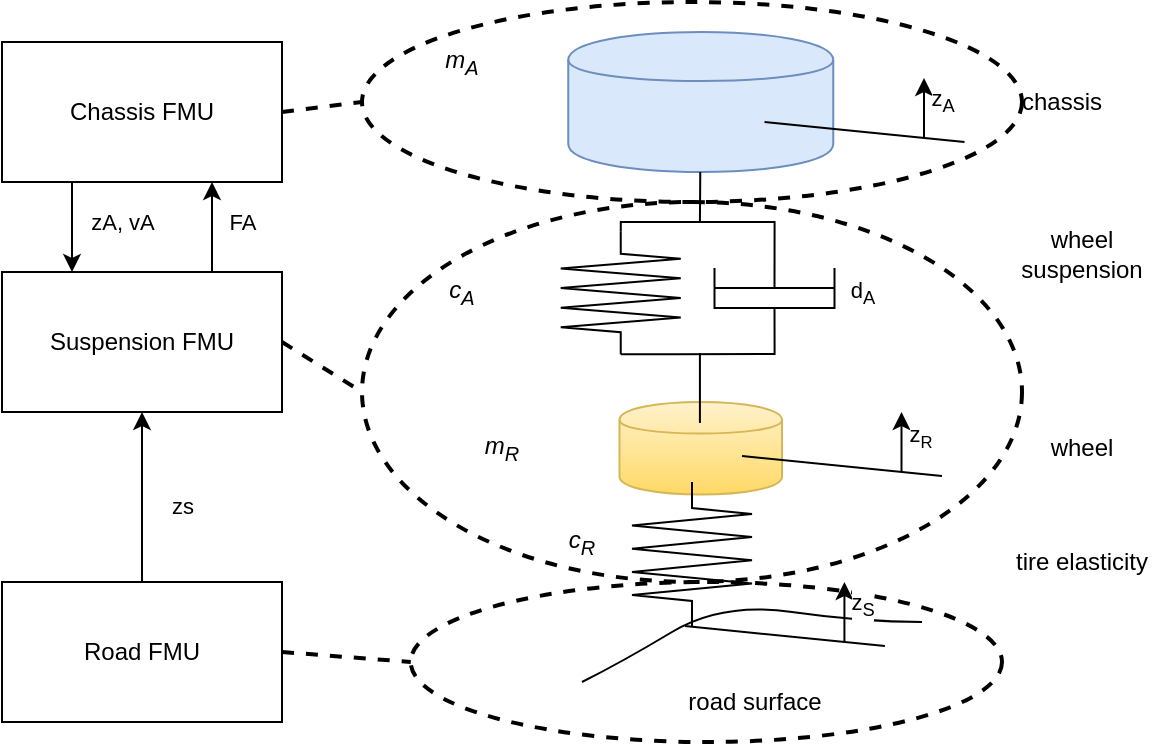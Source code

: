 <mxfile version="13.3.1" type="device" pages="2"><diagram id="hgydR1dGj0gl5bWwYj8-" name="Page-1"><mxGraphModel dx="1506" dy="425" grid="1" gridSize="10" guides="1" tooltips="1" connect="1" arrows="1" fold="1" page="0" pageScale="1" pageWidth="850" pageHeight="1100" math="0" shadow="0"><root><mxCell id="0"/><mxCell id="1" parent="0"/><mxCell id="7r-2glR5b0YHxad2fCqL-10" value="" style="ellipse;whiteSpace=wrap;html=1;fillColor=none;dashed=1;strokeWidth=2;" vertex="1" parent="1"><mxGeometry x="30" y="760" width="330" height="190" as="geometry"/></mxCell><mxCell id="7r-2glR5b0YHxad2fCqL-8" value="" style="ellipse;whiteSpace=wrap;html=1;fillColor=none;dashed=1;strokeWidth=2;" vertex="1" parent="1"><mxGeometry x="54.38" y="950" width="295.62" height="80" as="geometry"/></mxCell><mxCell id="7r-2glR5b0YHxad2fCqL-2" value="zs" style="edgeStyle=orthogonalEdgeStyle;rounded=0;orthogonalLoop=1;jettySize=auto;html=1;entryX=0.5;entryY=1;entryDx=0;entryDy=0;" edge="1" parent="1" source="7r-2glR5b0YHxad2fCqL-3" target="7r-2glR5b0YHxad2fCqL-5"><mxGeometry x="-0.111" y="-20" relative="1" as="geometry"><mxPoint as="offset"/></mxGeometry></mxCell><mxCell id="7r-2glR5b0YHxad2fCqL-3" value="Road FMU" style="rounded=0;whiteSpace=wrap;html=1;" vertex="1" parent="1"><mxGeometry x="-150" y="950" width="140" height="70" as="geometry"/></mxCell><mxCell id="7r-2glR5b0YHxad2fCqL-4" value="FA" style="edgeStyle=orthogonalEdgeStyle;rounded=0;orthogonalLoop=1;jettySize=auto;html=1;exitX=0.75;exitY=0;exitDx=0;exitDy=0;entryX=0.75;entryY=1;entryDx=0;entryDy=0;" edge="1" parent="1" source="7r-2glR5b0YHxad2fCqL-5" target="7r-2glR5b0YHxad2fCqL-7"><mxGeometry x="0.111" y="-15" relative="1" as="geometry"><mxPoint as="offset"/></mxGeometry></mxCell><mxCell id="7r-2glR5b0YHxad2fCqL-5" value="Suspension FMU" style="rounded=0;whiteSpace=wrap;html=1;" vertex="1" parent="1"><mxGeometry x="-150" y="795" width="140" height="70" as="geometry"/></mxCell><mxCell id="7r-2glR5b0YHxad2fCqL-6" value="zA, vA" style="edgeStyle=orthogonalEdgeStyle;rounded=0;orthogonalLoop=1;jettySize=auto;html=1;exitX=0.25;exitY=1;exitDx=0;exitDy=0;entryX=0.25;entryY=0;entryDx=0;entryDy=0;" edge="1" parent="1" source="7r-2glR5b0YHxad2fCqL-7" target="7r-2glR5b0YHxad2fCqL-5"><mxGeometry x="-0.111" y="25" relative="1" as="geometry"><mxPoint as="offset"/></mxGeometry></mxCell><mxCell id="7r-2glR5b0YHxad2fCqL-7" value="Chassis FMU" style="rounded=0;whiteSpace=wrap;html=1;" vertex="1" parent="1"><mxGeometry x="-150" y="680" width="140" height="70" as="geometry"/></mxCell><mxCell id="7r-2glR5b0YHxad2fCqL-9" value="" style="endArrow=none;html=1;exitX=1;exitY=0.5;exitDx=0;exitDy=0;entryX=0;entryY=0.5;entryDx=0;entryDy=0;strokeWidth=2;dashed=1;" edge="1" parent="1" source="7r-2glR5b0YHxad2fCqL-3" target="7r-2glR5b0YHxad2fCqL-8"><mxGeometry width="50" height="50" relative="1" as="geometry"><mxPoint x="140" y="920" as="sourcePoint"/><mxPoint x="190" y="870" as="targetPoint"/></mxGeometry></mxCell><mxCell id="7r-2glR5b0YHxad2fCqL-11" value="" style="endArrow=none;html=1;exitX=1;exitY=0.5;exitDx=0;exitDy=0;entryX=0;entryY=0.5;entryDx=0;entryDy=0;strokeWidth=2;dashed=1;" edge="1" parent="1" source="7r-2glR5b0YHxad2fCqL-5" target="7r-2glR5b0YHxad2fCqL-10"><mxGeometry width="50" height="50" relative="1" as="geometry"><mxPoint y="965" as="sourcePoint"/><mxPoint x="70.0" y="975" as="targetPoint"/></mxGeometry></mxCell><mxCell id="7r-2glR5b0YHxad2fCqL-12" value="&lt;div style=&quot;text-align: justify&quot;&gt;&lt;/div&gt;" style="ellipse;whiteSpace=wrap;html=1;fillColor=none;dashed=1;strokeWidth=2;" vertex="1" parent="1"><mxGeometry x="30" y="660" width="330" height="100" as="geometry"/></mxCell><mxCell id="7r-2glR5b0YHxad2fCqL-13" value="" style="endArrow=none;html=1;exitX=1;exitY=0.5;exitDx=0;exitDy=0;entryX=0;entryY=0.5;entryDx=0;entryDy=0;strokeWidth=2;dashed=1;" edge="1" parent="1" source="7r-2glR5b0YHxad2fCqL-7" target="7r-2glR5b0YHxad2fCqL-12"><mxGeometry width="50" height="50" relative="1" as="geometry"><mxPoint y="840" as="sourcePoint"/><mxPoint x="40.0" y="855" as="targetPoint"/></mxGeometry></mxCell><mxCell id="7r-2glR5b0YHxad2fCqL-14" value="" style="shape=cylinder;whiteSpace=wrap;html=1;boundedLbl=1;backgroundOutline=1;fillColor=#dae8fc;strokeColor=#6c8ebf;" vertex="1" parent="1"><mxGeometry x="133.13" y="675" width="132.5" height="70" as="geometry"/></mxCell><mxCell id="7r-2glR5b0YHxad2fCqL-15" value="" style="shape=cylinder;whiteSpace=wrap;html=1;boundedLbl=1;backgroundOutline=1;fillColor=#fff2cc;strokeColor=#d6b656;gradientColor=#ffd966;" vertex="1" parent="1"><mxGeometry x="158.75" y="860" width="81.25" height="46.25" as="geometry"/></mxCell><mxCell id="7r-2glR5b0YHxad2fCqL-17" value="" style="pointerEvents=1;verticalLabelPosition=bottom;shadow=0;dashed=0;align=center;html=1;verticalAlign=top;shape=mxgraph.electrical.resistors.resistor_2;rotation=90;" vertex="1" parent="1"><mxGeometry x="158.75" y="906.25" width="72.5" height="60" as="geometry"/></mxCell><mxCell id="7r-2glR5b0YHxad2fCqL-21" value="m&lt;sub&gt;A&lt;br&gt;&lt;/sub&gt;" style="text;html=1;strokeColor=none;fillColor=none;align=center;verticalAlign=middle;whiteSpace=wrap;rounded=0;fontStyle=2" vertex="1" parent="1"><mxGeometry x="60" y="680" width="40" height="20" as="geometry"/></mxCell><mxCell id="7r-2glR5b0YHxad2fCqL-22" value="" style="endArrow=none;html=1;" edge="1" parent="1"><mxGeometry width="50" height="50" relative="1" as="geometry"><mxPoint x="331.25" y="730" as="sourcePoint"/><mxPoint x="231.25" y="720" as="targetPoint"/></mxGeometry></mxCell><mxCell id="7r-2glR5b0YHxad2fCqL-23" value="" style="endArrow=classic;startArrow=none;html=1;startFill=0;" edge="1" parent="1"><mxGeometry width="50" height="50" relative="1" as="geometry"><mxPoint x="311" y="728" as="sourcePoint"/><mxPoint x="311" y="698" as="targetPoint"/></mxGeometry></mxCell><mxCell id="7r-2glR5b0YHxad2fCqL-24" value="z&lt;sub&gt;A&lt;/sub&gt;" style="edgeLabel;html=1;align=center;verticalAlign=middle;resizable=0;points=[];" vertex="1" connectable="0" parent="7r-2glR5b0YHxad2fCqL-23"><mxGeometry x="0.333" y="2" relative="1" as="geometry"><mxPoint x="11" y="2" as="offset"/></mxGeometry></mxCell><mxCell id="7r-2glR5b0YHxad2fCqL-25" value="" style="endArrow=none;html=1;" edge="1" parent="1"><mxGeometry width="50" height="50" relative="1" as="geometry"><mxPoint x="320" y="897" as="sourcePoint"/><mxPoint x="220" y="887" as="targetPoint"/></mxGeometry></mxCell><mxCell id="7r-2glR5b0YHxad2fCqL-26" value="" style="endArrow=classic;startArrow=none;html=1;startFill=0;" edge="1" parent="1"><mxGeometry width="50" height="50" relative="1" as="geometry"><mxPoint x="299.75" y="895" as="sourcePoint"/><mxPoint x="299.75" y="865" as="targetPoint"/></mxGeometry></mxCell><mxCell id="7r-2glR5b0YHxad2fCqL-27" value="z&lt;font size=&quot;1&quot;&gt;&lt;sub&gt;R&lt;br&gt;&lt;/sub&gt;&lt;/font&gt;" style="edgeLabel;html=1;align=center;verticalAlign=middle;resizable=0;points=[];" vertex="1" connectable="0" parent="7r-2glR5b0YHxad2fCqL-26"><mxGeometry x="0.333" y="2" relative="1" as="geometry"><mxPoint x="11" y="2" as="offset"/></mxGeometry></mxCell><mxCell id="7r-2glR5b0YHxad2fCqL-28" value="chassis" style="text;html=1;strokeColor=none;fillColor=none;align=center;verticalAlign=middle;whiteSpace=wrap;rounded=0;" vertex="1" parent="1"><mxGeometry x="360" y="700" width="40" height="20" as="geometry"/></mxCell><mxCell id="7r-2glR5b0YHxad2fCqL-29" value="wheel" style="text;html=1;strokeColor=none;fillColor=none;align=center;verticalAlign=middle;whiteSpace=wrap;rounded=0;" vertex="1" parent="1"><mxGeometry x="370" y="873.13" width="40" height="20" as="geometry"/></mxCell><mxCell id="7r-2glR5b0YHxad2fCqL-30" value="tire elasticity" style="text;html=1;strokeColor=none;fillColor=none;align=center;verticalAlign=middle;whiteSpace=wrap;rounded=0;" vertex="1" parent="1"><mxGeometry x="350" y="930" width="80" height="20" as="geometry"/></mxCell><mxCell id="7r-2glR5b0YHxad2fCqL-31" value="" style="endArrow=none;html=1;curved=1;" edge="1" parent="1"><mxGeometry width="50" height="50" relative="1" as="geometry"><mxPoint x="140" y="1000" as="sourcePoint"/><mxPoint x="310" y="970" as="targetPoint"/><Array as="points"><mxPoint x="160" y="990"/><mxPoint x="210" y="960"/><mxPoint x="280" y="970"/></Array></mxGeometry></mxCell><mxCell id="7r-2glR5b0YHxad2fCqL-32" value="road surface" style="text;html=1;align=center;verticalAlign=middle;resizable=0;points=[];autosize=1;" vertex="1" parent="1"><mxGeometry x="185.63" y="1000" width="80" height="20" as="geometry"/></mxCell><mxCell id="7r-2glR5b0YHxad2fCqL-41" style="edgeStyle=orthogonalEdgeStyle;rounded=0;orthogonalLoop=1;jettySize=auto;html=1;exitX=0;exitY=0.5;exitDx=0;exitDy=0;exitPerimeter=0;endArrow=none;endFill=0;strokeColor=#000000;" edge="1" parent="1" source="7r-2glR5b0YHxad2fCqL-38"><mxGeometry relative="1" as="geometry"><mxPoint x="236.25" y="803" as="targetPoint"/><Array as="points"><mxPoint x="159.25" y="770"/><mxPoint x="236.25" y="770"/></Array></mxGeometry></mxCell><mxCell id="7r-2glR5b0YHxad2fCqL-38" value="" style="pointerEvents=1;verticalLabelPosition=bottom;shadow=0;dashed=0;align=center;html=1;verticalAlign=top;shape=mxgraph.electrical.resistors.resistor_2;rotation=90;" vertex="1" parent="1"><mxGeometry x="128.75" y="775.5" width="61.25" height="60" as="geometry"/></mxCell><mxCell id="7r-2glR5b0YHxad2fCqL-42" value="" style="endArrow=none;html=1;strokeColor=#000000;rounded=0;" edge="1" parent="1"><mxGeometry width="50" height="50" relative="1" as="geometry"><mxPoint x="206.25" y="793" as="sourcePoint"/><mxPoint x="266.25" y="793" as="targetPoint"/><Array as="points"><mxPoint x="206.25" y="813"/><mxPoint x="266.25" y="813"/></Array></mxGeometry></mxCell><mxCell id="7r-2glR5b0YHxad2fCqL-48" value="d&lt;sub&gt;A&lt;/sub&gt;" style="edgeLabel;html=1;align=center;verticalAlign=middle;resizable=0;points=[];" vertex="1" connectable="0" parent="7r-2glR5b0YHxad2fCqL-42"><mxGeometry x="0.9" y="-4" relative="1" as="geometry"><mxPoint x="9.75" y="7.5" as="offset"/></mxGeometry></mxCell><mxCell id="7r-2glR5b0YHxad2fCqL-44" value="" style="endArrow=none;html=1;strokeColor=#000000;" edge="1" parent="1"><mxGeometry width="50" height="50" relative="1" as="geometry"><mxPoint x="206.25" y="803" as="sourcePoint"/><mxPoint x="266.25" y="803" as="targetPoint"/></mxGeometry></mxCell><mxCell id="7r-2glR5b0YHxad2fCqL-49" value="wheel&lt;br&gt;suspension" style="text;html=1;strokeColor=none;fillColor=none;align=center;verticalAlign=middle;whiteSpace=wrap;rounded=0;" vertex="1" parent="1"><mxGeometry x="370" y="775.5" width="40" height="20" as="geometry"/></mxCell><mxCell id="7r-2glR5b0YHxad2fCqL-39" style="edgeStyle=orthogonalEdgeStyle;orthogonalLoop=1;jettySize=auto;html=1;exitX=1;exitY=0.5;exitDx=0;exitDy=0;exitPerimeter=0;rounded=0;strokeColor=#000000;endArrow=none;endFill=0;" edge="1" parent="1" source="7r-2glR5b0YHxad2fCqL-38"><mxGeometry relative="1" as="geometry"><mxPoint x="236.25" y="813" as="targetPoint"/><Array as="points"><mxPoint x="186.25" y="836"/><mxPoint x="186.25" y="836"/></Array></mxGeometry></mxCell><mxCell id="7r-2glR5b0YHxad2fCqL-54" value="" style="endArrow=none;html=1;strokeColor=#000000;" edge="1" parent="1"><mxGeometry width="50" height="50" relative="1" as="geometry"><mxPoint x="198.96" y="870.5" as="sourcePoint"/><mxPoint x="198.96" y="835.5" as="targetPoint"/></mxGeometry></mxCell><mxCell id="7r-2glR5b0YHxad2fCqL-56" value="" style="endArrow=none;html=1;" edge="1" parent="1"><mxGeometry width="50" height="50" relative="1" as="geometry"><mxPoint x="291.46" y="982" as="sourcePoint"/><mxPoint x="191.46" y="972" as="targetPoint"/></mxGeometry></mxCell><mxCell id="7r-2glR5b0YHxad2fCqL-57" value="" style="endArrow=classic;startArrow=none;html=1;startFill=0;" edge="1" parent="1"><mxGeometry width="50" height="50" relative="1" as="geometry"><mxPoint x="271.21" y="980" as="sourcePoint"/><mxPoint x="271.21" y="950" as="targetPoint"/></mxGeometry></mxCell><mxCell id="7r-2glR5b0YHxad2fCqL-58" value="z&lt;sub&gt;S&lt;/sub&gt;&lt;font size=&quot;1&quot;&gt;&lt;sub&gt;&lt;br&gt;&lt;/sub&gt;&lt;/font&gt;" style="edgeLabel;html=1;align=center;verticalAlign=middle;resizable=0;points=[];" vertex="1" connectable="0" parent="7r-2glR5b0YHxad2fCqL-57"><mxGeometry x="0.333" y="2" relative="1" as="geometry"><mxPoint x="11" y="2" as="offset"/></mxGeometry></mxCell><mxCell id="7r-2glR5b0YHxad2fCqL-59" value="" style="endArrow=none;html=1;strokeColor=#000000;" edge="1" parent="1" target="7r-2glR5b0YHxad2fCqL-14"><mxGeometry width="50" height="50" relative="1" as="geometry"><mxPoint x="198.96" y="770" as="sourcePoint"/><mxPoint x="198.96" y="750" as="targetPoint"/></mxGeometry></mxCell><mxCell id="7r-2glR5b0YHxad2fCqL-61" value="c&lt;sub&gt;A&lt;/sub&gt;" style="text;html=1;strokeColor=none;fillColor=none;align=center;verticalAlign=middle;whiteSpace=wrap;rounded=0;fontStyle=2" vertex="1" parent="1"><mxGeometry x="60" y="795" width="40" height="20" as="geometry"/></mxCell><mxCell id="7r-2glR5b0YHxad2fCqL-65" value="m&lt;sub&gt;R&lt;br&gt;&lt;/sub&gt;" style="text;html=1;strokeColor=none;fillColor=none;align=center;verticalAlign=middle;whiteSpace=wrap;rounded=0;fontStyle=2" vertex="1" parent="1"><mxGeometry x="80" y="873.13" width="40" height="20" as="geometry"/></mxCell><mxCell id="7r-2glR5b0YHxad2fCqL-66" value="c&lt;sub&gt;R&lt;/sub&gt;" style="text;html=1;strokeColor=none;fillColor=none;align=center;verticalAlign=middle;whiteSpace=wrap;rounded=0;fontStyle=2" vertex="1" parent="1"><mxGeometry x="120" y="920" width="40" height="20" as="geometry"/></mxCell></root></mxGraphModel></diagram><diagram id="wWCmQPMeXjyZ1UbVOYvZ" name="Page-2"><mxGraphModel dx="1106" dy="825" grid="1" gridSize="10" guides="1" tooltips="1" connect="1" arrows="1" fold="1" page="1" pageScale="1" pageWidth="827" pageHeight="1169" math="0" shadow="0"><root><mxCell id="AALziScwSzex4LYGFmYU-0"/><mxCell id="AALziScwSzex4LYGFmYU-1" parent="AALziScwSzex4LYGFmYU-0"/><mxCell id="AALziScwSzex4LYGFmYU-22" value="SCC 1" style="rounded=1;whiteSpace=wrap;html=1;dashed=1;verticalAlign=top;" vertex="1" parent="AALziScwSzex4LYGFmYU-1"><mxGeometry x="330" y="290" width="130" height="106" as="geometry"/></mxCell><mxCell id="AALziScwSzex4LYGFmYU-21" value="SCC 2" style="rounded=1;whiteSpace=wrap;html=1;dashed=1;verticalAlign=top;" vertex="1" parent="AALziScwSzex4LYGFmYU-1"><mxGeometry x="480" y="210" width="360" height="272" as="geometry"/></mxCell><mxCell id="AALziScwSzex4LYGFmYU-2" value="zs" style="edgeStyle=orthogonalEdgeStyle;rounded=0;orthogonalLoop=1;jettySize=auto;html=1;entryX=0.5;entryY=1;entryDx=0;entryDy=0;" edge="1" parent="AALziScwSzex4LYGFmYU-1" source="AALziScwSzex4LYGFmYU-3" target="AALziScwSzex4LYGFmYU-5"><mxGeometry x="-0.111" y="-20" relative="1" as="geometry"><mxPoint as="offset"/></mxGeometry></mxCell><mxCell id="AALziScwSzex4LYGFmYU-3" value="Road FMU" style="rounded=0;whiteSpace=wrap;html=1;" vertex="1" parent="AALziScwSzex4LYGFmYU-1"><mxGeometry x="120" y="430" width="140" height="70" as="geometry"/></mxCell><mxCell id="AALziScwSzex4LYGFmYU-4" value="FA" style="edgeStyle=orthogonalEdgeStyle;rounded=0;orthogonalLoop=1;jettySize=auto;html=1;exitX=0.75;exitY=0;exitDx=0;exitDy=0;entryX=0.75;entryY=1;entryDx=0;entryDy=0;" edge="1" parent="AALziScwSzex4LYGFmYU-1" source="AALziScwSzex4LYGFmYU-5" target="AALziScwSzex4LYGFmYU-7"><mxGeometry x="0.111" y="-15" relative="1" as="geometry"><mxPoint as="offset"/></mxGeometry></mxCell><mxCell id="AALziScwSzex4LYGFmYU-5" value="Suspension FMU" style="rounded=0;whiteSpace=wrap;html=1;" vertex="1" parent="AALziScwSzex4LYGFmYU-1"><mxGeometry x="120" y="275" width="140" height="70" as="geometry"/></mxCell><mxCell id="AALziScwSzex4LYGFmYU-6" value="zA, vA" style="edgeStyle=orthogonalEdgeStyle;rounded=0;orthogonalLoop=1;jettySize=auto;html=1;exitX=0.25;exitY=1;exitDx=0;exitDy=0;entryX=0.25;entryY=0;entryDx=0;entryDy=0;" edge="1" parent="AALziScwSzex4LYGFmYU-1" source="AALziScwSzex4LYGFmYU-7" target="AALziScwSzex4LYGFmYU-5"><mxGeometry x="-0.111" y="25" relative="1" as="geometry"><mxPoint as="offset"/></mxGeometry></mxCell><mxCell id="AALziScwSzex4LYGFmYU-7" value="Chassis FMU" style="rounded=0;whiteSpace=wrap;html=1;" vertex="1" parent="AALziScwSzex4LYGFmYU-1"><mxGeometry x="120" y="160" width="140" height="70" as="geometry"/></mxCell><mxCell id="AALziScwSzex4LYGFmYU-10" value="" style="edgeStyle=orthogonalEdgeStyle;rounded=1;orthogonalLoop=1;jettySize=auto;html=1;startArrow=classicThin;startFill=1;endArrow=none;endFill=0;strokeColor=#000000;" edge="1" parent="AALziScwSzex4LYGFmYU-1" source="AALziScwSzex4LYGFmYU-9" target="AALziScwSzex4LYGFmYU-8"><mxGeometry relative="1" as="geometry"/></mxCell><mxCell id="AALziScwSzex4LYGFmYU-8" value="Road_zs" style="ellipse;whiteSpace=wrap;html=1;" vertex="1" parent="AALziScwSzex4LYGFmYU-1"><mxGeometry x="340" y="315" width="110" height="65" as="geometry"/></mxCell><mxCell id="AALziScwSzex4LYGFmYU-13" style="edgeStyle=orthogonalEdgeStyle;rounded=1;orthogonalLoop=1;jettySize=auto;html=1;exitX=0.5;exitY=1;exitDx=0;exitDy=0;entryX=0;entryY=0.5;entryDx=0;entryDy=0;startArrow=none;startFill=0;endArrow=classicThin;endFill=1;strokeColor=#000000;" edge="1" parent="AALziScwSzex4LYGFmYU-1" source="AALziScwSzex4LYGFmYU-9" target="AALziScwSzex4LYGFmYU-11"><mxGeometry relative="1" as="geometry"/></mxCell><mxCell id="AALziScwSzex4LYGFmYU-9" value="Suspension_zs" style="ellipse;whiteSpace=wrap;html=1;" vertex="1" parent="AALziScwSzex4LYGFmYU-1"><mxGeometry x="490" y="314.5" width="110" height="65" as="geometry"/></mxCell><mxCell id="AALziScwSzex4LYGFmYU-17" style="edgeStyle=orthogonalEdgeStyle;rounded=1;orthogonalLoop=1;jettySize=auto;html=1;exitX=1;exitY=0.5;exitDx=0;exitDy=0;entryX=0.5;entryY=1;entryDx=0;entryDy=0;startArrow=none;startFill=0;endArrow=classicThin;endFill=1;strokeColor=#000000;" edge="1" parent="AALziScwSzex4LYGFmYU-1" source="AALziScwSzex4LYGFmYU-11" target="AALziScwSzex4LYGFmYU-16"><mxGeometry relative="1" as="geometry"/></mxCell><mxCell id="AALziScwSzex4LYGFmYU-11" value="Suspension_FA" style="ellipse;whiteSpace=wrap;html=1;" vertex="1" parent="AALziScwSzex4LYGFmYU-1"><mxGeometry x="600" y="390" width="110" height="65" as="geometry"/></mxCell><mxCell id="AALziScwSzex4LYGFmYU-19" value="" style="edgeStyle=orthogonalEdgeStyle;rounded=1;orthogonalLoop=1;jettySize=auto;html=1;startArrow=none;startFill=0;endArrow=classicThin;endFill=1;strokeColor=#000000;" edge="1" parent="AALziScwSzex4LYGFmYU-1" source="AALziScwSzex4LYGFmYU-16" target="AALziScwSzex4LYGFmYU-18"><mxGeometry relative="1" as="geometry"><Array as="points"><mxPoint x="772" y="263"/></Array></mxGeometry></mxCell><mxCell id="AALziScwSzex4LYGFmYU-16" value="Chassis_FA" style="ellipse;whiteSpace=wrap;html=1;" vertex="1" parent="AALziScwSzex4LYGFmYU-1"><mxGeometry x="717" y="317.5" width="110" height="65" as="geometry"/></mxCell><mxCell id="AALziScwSzex4LYGFmYU-20" style="edgeStyle=orthogonalEdgeStyle;rounded=1;orthogonalLoop=1;jettySize=auto;html=1;exitX=0;exitY=0.5;exitDx=0;exitDy=0;entryX=0.5;entryY=0;entryDx=0;entryDy=0;startArrow=none;startFill=0;endArrow=classicThin;endFill=1;strokeColor=#000000;" edge="1" parent="AALziScwSzex4LYGFmYU-1" source="AALziScwSzex4LYGFmYU-18" target="AALziScwSzex4LYGFmYU-9"><mxGeometry relative="1" as="geometry"/></mxCell><mxCell id="AALziScwSzex4LYGFmYU-18" value="Chassis_za,va" style="ellipse;whiteSpace=wrap;html=1;" vertex="1" parent="AALziScwSzex4LYGFmYU-1"><mxGeometry x="600" y="230" width="110" height="65" as="geometry"/></mxCell></root></mxGraphModel></diagram></mxfile>